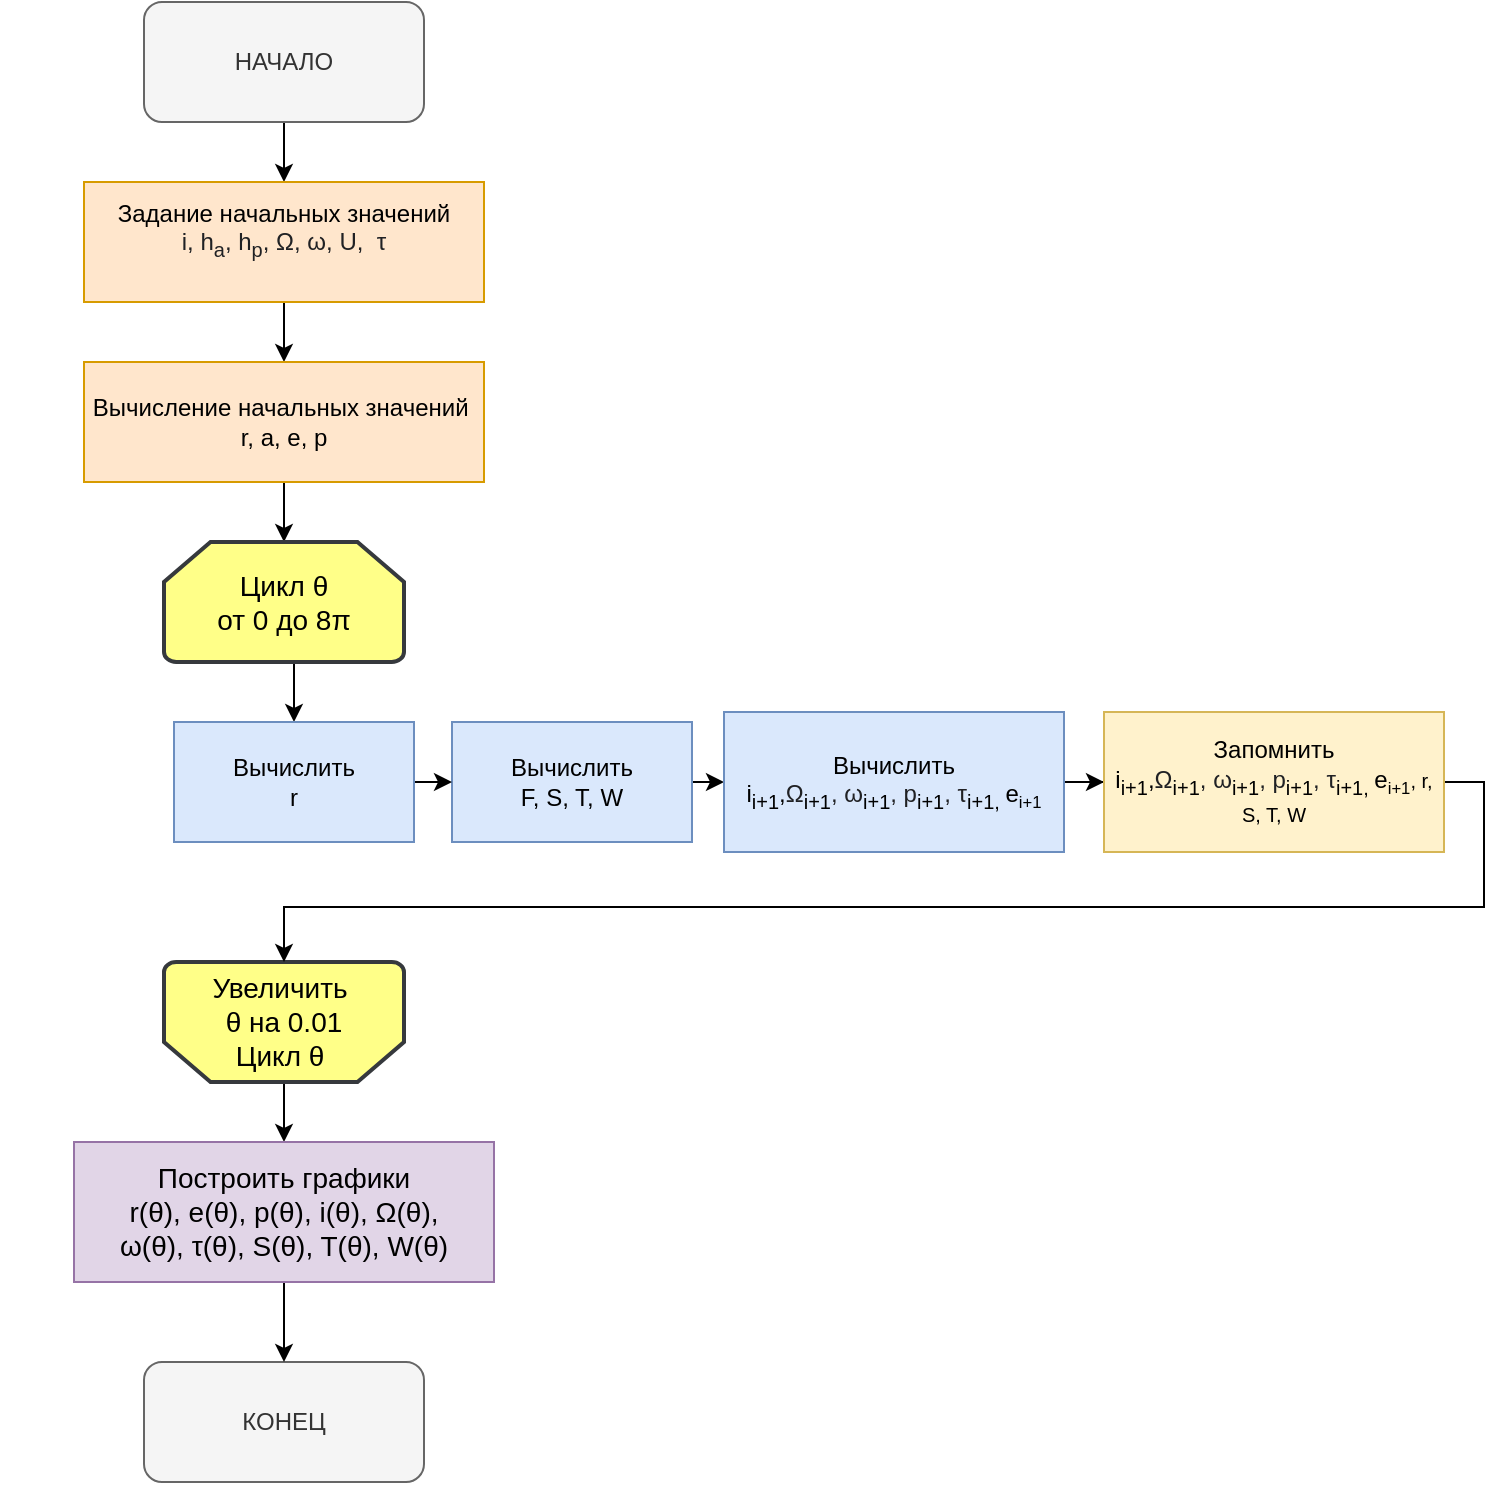 <mxfile version="13.9.9" type="device"><diagram id="4KdcPhjEXVtaW7W8_SUW" name="Страница 1"><mxGraphModel dx="1273" dy="864" grid="1" gridSize="10" guides="1" tooltips="1" connect="1" arrows="1" fold="1" page="1" pageScale="1" pageWidth="1169" pageHeight="827" math="0" shadow="0"><root><mxCell id="0"/><mxCell id="1" parent="0"/><mxCell id="UEOfVtVA-GvJIx1CF0uj-17" style="edgeStyle=orthogonalEdgeStyle;rounded=0;orthogonalLoop=1;jettySize=auto;html=1;exitX=0.5;exitY=1;exitDx=0;exitDy=0;entryX=0.5;entryY=0;entryDx=0;entryDy=0;" edge="1" parent="1" source="UEOfVtVA-GvJIx1CF0uj-3" target="UEOfVtVA-GvJIx1CF0uj-5"><mxGeometry relative="1" as="geometry"/></mxCell><mxCell id="UEOfVtVA-GvJIx1CF0uj-3" value="&lt;font style=&quot;font-size: 12px&quot;&gt;НАЧАЛО&lt;/font&gt;" style="rounded=1;whiteSpace=wrap;html=1;fillColor=#f5f5f5;strokeColor=#666666;fontColor=#333333;" vertex="1" parent="1"><mxGeometry x="370" y="30" width="140" height="60" as="geometry"/></mxCell><mxCell id="UEOfVtVA-GvJIx1CF0uj-4" value="КОНЕЦ" style="rounded=1;whiteSpace=wrap;html=1;fillColor=#f5f5f5;strokeColor=#666666;fontColor=#333333;" vertex="1" parent="1"><mxGeometry x="370" y="710" width="140" height="60" as="geometry"/></mxCell><mxCell id="UEOfVtVA-GvJIx1CF0uj-16" style="edgeStyle=orthogonalEdgeStyle;rounded=0;orthogonalLoop=1;jettySize=auto;html=1;exitX=0.5;exitY=1;exitDx=0;exitDy=0;entryX=0.5;entryY=0;entryDx=0;entryDy=0;" edge="1" parent="1" source="UEOfVtVA-GvJIx1CF0uj-5" target="UEOfVtVA-GvJIx1CF0uj-6"><mxGeometry relative="1" as="geometry"/></mxCell><mxCell id="UEOfVtVA-GvJIx1CF0uj-5" value="&lt;font style=&quot;font-size: 12px&quot;&gt;Задание начальных значений&lt;br&gt;&lt;span style=&quot;background-color: rgb(255 , 230 , 204)&quot;&gt;&lt;span style=&quot;color: rgb(32 , 33 , 36) ; font-family: &amp;#34;arial&amp;#34; , sans-serif ; text-align: left&quot;&gt;i, h&lt;sub&gt;a&lt;/sub&gt;, h&lt;sub&gt;p&lt;/sub&gt;, Ω, ω, U,&amp;nbsp;&amp;nbsp;&lt;/span&gt;&lt;font color=&quot;#202124&quot; face=&quot;arial, sans-serif&quot; style=&quot;font-size: 12px&quot;&gt;τ&lt;/font&gt;&lt;/span&gt;&lt;/font&gt;&lt;p class=&quot;MsoNormal&quot; align=&quot;center&quot; style=&quot;margin-left: 177pt ; text-indent: 35.4pt&quot;&gt;&lt;span style=&quot;font-size: 14pt ; line-height: 107% ; font-family: &amp;#34;times new roman&amp;#34; , serif&quot;&gt;&lt;/span&gt;&lt;/p&gt;&lt;p class=&quot;MsoNormal&quot; align=&quot;center&quot; style=&quot;margin-left: 177pt ; text-indent: 35.4pt&quot;&gt;&lt;span style=&quot;font-size: 14pt ; line-height: 107% ; font-family: &amp;#34;times new roman&amp;#34; , serif&quot;&gt;&lt;/span&gt;&lt;/p&gt;&lt;p class=&quot;MsoNormal&quot; align=&quot;center&quot; style=&quot;margin-left: 177pt ; text-indent: 35.4pt&quot;&gt;&lt;span style=&quot;font-size: 14pt ; line-height: 107% ; font-family: &amp;#34;times new roman&amp;#34; , serif&quot;&gt;&lt;/span&gt;&lt;/p&gt;&lt;p class=&quot;MsoNormal&quot; align=&quot;center&quot; style=&quot;margin-left: 177pt ; text-indent: 35.4pt&quot;&gt;&lt;span style=&quot;font-size: 14pt ; line-height: 107% ; font-family: &amp;#34;times new roman&amp;#34; , serif&quot;&gt;&lt;/span&gt;&lt;/p&gt;&lt;p class=&quot;MsoNormal&quot; align=&quot;center&quot; style=&quot;margin-left: 177pt ; text-indent: 35.4pt&quot;&gt;&lt;span style=&quot;font-size: 14pt ; line-height: 107% ; font-family: &amp;#34;times new roman&amp;#34; , serif&quot;&gt;&lt;/span&gt;&lt;/p&gt;&lt;p class=&quot;MsoNormal&quot; align=&quot;center&quot; style=&quot;margin-left: 177pt ; text-indent: 35.4pt&quot;&gt;&lt;span style=&quot;font-size: 14pt ; line-height: 107% ; font-family: &amp;#34;times new roman&amp;#34; , serif&quot;&gt;&lt;/span&gt;&lt;/p&gt;&lt;p class=&quot;MsoNormal&quot; align=&quot;center&quot; style=&quot;margin-left: 177pt ; text-indent: 35.4pt&quot;&gt;&lt;span style=&quot;font-size: 14pt ; line-height: 107% ; font-family: &amp;#34;times new roman&amp;#34; , serif&quot;&gt;&lt;/span&gt;&lt;/p&gt;" style="rounded=0;whiteSpace=wrap;html=1;horizontal=1;fillColor=#ffe6cc;strokeColor=#d79b00;" vertex="1" parent="1"><mxGeometry x="340" y="120" width="200" height="60" as="geometry"/></mxCell><mxCell id="UEOfVtVA-GvJIx1CF0uj-18" style="edgeStyle=orthogonalEdgeStyle;rounded=0;orthogonalLoop=1;jettySize=auto;html=1;exitX=0.5;exitY=1;exitDx=0;exitDy=0;entryX=0.5;entryY=0;entryDx=0;entryDy=0;entryPerimeter=0;" edge="1" parent="1" source="UEOfVtVA-GvJIx1CF0uj-6" target="UEOfVtVA-GvJIx1CF0uj-7"><mxGeometry relative="1" as="geometry"/></mxCell><mxCell id="UEOfVtVA-GvJIx1CF0uj-6" value="Вычисление начальных значений&amp;nbsp;&lt;br&gt;r, a, e, p" style="rounded=0;whiteSpace=wrap;html=1;fillColor=#ffe6cc;strokeColor=#d79b00;" vertex="1" parent="1"><mxGeometry x="340" y="210" width="200" height="60" as="geometry"/></mxCell><mxCell id="UEOfVtVA-GvJIx1CF0uj-23" style="edgeStyle=orthogonalEdgeStyle;rounded=0;orthogonalLoop=1;jettySize=auto;html=1;exitX=0.5;exitY=1;exitDx=0;exitDy=0;exitPerimeter=0;entryX=0.5;entryY=0;entryDx=0;entryDy=0;" edge="1" parent="1" source="UEOfVtVA-GvJIx1CF0uj-7" target="UEOfVtVA-GvJIx1CF0uj-10"><mxGeometry relative="1" as="geometry"/></mxCell><mxCell id="UEOfVtVA-GvJIx1CF0uj-7" value="&lt;font style=&quot;font-size: 14px ; background-color: rgb(255 , 255 , 136)&quot;&gt;Цикл&amp;nbsp;&lt;span style=&quot;font-family: &amp;#34;arial&amp;#34; , sans-serif ; text-align: left&quot;&gt;θ &lt;br&gt;от 0 до 8&lt;/span&gt;&lt;span style=&quot;font-family: &amp;#34;arial&amp;#34; , sans-serif ; text-align: left&quot;&gt;π&lt;/span&gt;&lt;/font&gt;" style="strokeWidth=2;html=1;shape=mxgraph.flowchart.loop_limit;whiteSpace=wrap;fillColor=#ffff88;strokeColor=#36393d;" vertex="1" parent="1"><mxGeometry x="380" y="300" width="120" height="60" as="geometry"/></mxCell><mxCell id="UEOfVtVA-GvJIx1CF0uj-19" style="edgeStyle=orthogonalEdgeStyle;rounded=0;orthogonalLoop=1;jettySize=auto;html=1;exitX=0.5;exitY=0;exitDx=0;exitDy=0;exitPerimeter=0;entryX=0.5;entryY=0;entryDx=0;entryDy=0;" edge="1" parent="1" source="UEOfVtVA-GvJIx1CF0uj-8" target="UEOfVtVA-GvJIx1CF0uj-14"><mxGeometry relative="1" as="geometry"/></mxCell><mxCell id="UEOfVtVA-GvJIx1CF0uj-8" value="&lt;font style=&quot;font-size: 14px&quot;&gt;Увеличить&amp;nbsp;&lt;br&gt;&lt;span style=&quot;font-family: &amp;#34;arial&amp;#34; , sans-serif ; text-align: left&quot;&gt;θ&amp;nbsp;на 0.01&lt;br&gt;Цикл&amp;nbsp;&lt;/span&gt;&lt;span style=&quot;font-family: &amp;#34;arial&amp;#34; , sans-serif ; text-align: left&quot;&gt;θ&amp;nbsp;&lt;/span&gt;&lt;/font&gt;&lt;span style=&quot;color: rgb(77 , 81 , 86) ; font-family: &amp;#34;arial&amp;#34; , sans-serif ; font-size: 14px ; text-align: left&quot;&gt;&lt;br&gt;&lt;/span&gt;" style="strokeWidth=2;html=1;shape=mxgraph.flowchart.loop_limit;whiteSpace=wrap;rotation=0;horizontal=1;direction=west;fillColor=#ffff88;strokeColor=#36393d;" vertex="1" parent="1"><mxGeometry x="380" y="510" width="120" height="60" as="geometry"/></mxCell><mxCell id="UEOfVtVA-GvJIx1CF0uj-26" style="edgeStyle=orthogonalEdgeStyle;rounded=0;orthogonalLoop=1;jettySize=auto;html=1;exitX=1;exitY=0.5;exitDx=0;exitDy=0;entryX=0;entryY=0.5;entryDx=0;entryDy=0;" edge="1" parent="1" source="UEOfVtVA-GvJIx1CF0uj-9" target="UEOfVtVA-GvJIx1CF0uj-12"><mxGeometry relative="1" as="geometry"/></mxCell><mxCell id="UEOfVtVA-GvJIx1CF0uj-9" value="&lt;font style=&quot;font-size: 12px&quot;&gt;Вычислить &lt;br&gt;F, S, T, W&lt;/font&gt;" style="rounded=0;whiteSpace=wrap;html=1;fillColor=#dae8fc;strokeColor=#6c8ebf;" vertex="1" parent="1"><mxGeometry x="524" y="390" width="120" height="60" as="geometry"/></mxCell><mxCell id="UEOfVtVA-GvJIx1CF0uj-25" style="edgeStyle=orthogonalEdgeStyle;rounded=0;orthogonalLoop=1;jettySize=auto;html=1;exitX=1;exitY=0.5;exitDx=0;exitDy=0;entryX=0;entryY=0.5;entryDx=0;entryDy=0;" edge="1" parent="1" source="UEOfVtVA-GvJIx1CF0uj-10" target="UEOfVtVA-GvJIx1CF0uj-9"><mxGeometry relative="1" as="geometry"/></mxCell><mxCell id="UEOfVtVA-GvJIx1CF0uj-10" value="&lt;font style=&quot;font-size: 12px&quot;&gt;Вычислить &lt;br&gt;r&lt;/font&gt;" style="rounded=0;whiteSpace=wrap;html=1;fillColor=#dae8fc;strokeColor=#6c8ebf;" vertex="1" parent="1"><mxGeometry x="385" y="390" width="120" height="60" as="geometry"/></mxCell><mxCell id="UEOfVtVA-GvJIx1CF0uj-27" style="edgeStyle=orthogonalEdgeStyle;rounded=0;orthogonalLoop=1;jettySize=auto;html=1;exitX=1;exitY=0.5;exitDx=0;exitDy=0;" edge="1" parent="1" source="UEOfVtVA-GvJIx1CF0uj-12" target="UEOfVtVA-GvJIx1CF0uj-13"><mxGeometry relative="1" as="geometry"/></mxCell><mxCell id="UEOfVtVA-GvJIx1CF0uj-12" value="&lt;span style=&quot;background-color: rgb(218 , 232 , 252)&quot;&gt;&lt;font style=&quot;font-size: 12px&quot;&gt;&lt;font style=&quot;font-size: 12px&quot;&gt;Вычислить &lt;br&gt;i&lt;sub&gt;i+1&lt;/sub&gt;,&lt;span style=&quot;color: rgb(32 , 33 , 36) ; font-family: &amp;#34;arial&amp;#34; , sans-serif ; text-align: left&quot;&gt;Ω&lt;/span&gt;&lt;sub&gt;i+1&lt;/sub&gt;&lt;span style=&quot;color: rgb(32 , 33 , 36) ; font-family: &amp;#34;arial&amp;#34; , sans-serif ; text-align: left&quot;&gt;, ω&lt;/span&gt;&lt;sub&gt;i+1&lt;/sub&gt;&lt;span style=&quot;color: rgb(32 , 33 , 36) ; font-family: &amp;#34;arial&amp;#34; , sans-serif ; text-align: left&quot;&gt;, p&lt;/span&gt;&lt;sub&gt;i+1&lt;/sub&gt;&lt;span style=&quot;color: rgb(32 , 33 , 36) ; font-family: &amp;#34;arial&amp;#34; , sans-serif ; text-align: left&quot;&gt;,&amp;nbsp;&lt;/span&gt;&lt;font color=&quot;#202124&quot; face=&quot;arial, sans-serif&quot; style=&quot;font-size: 12px&quot;&gt;τ&lt;/font&gt;&lt;/font&gt;&lt;sub&gt;i+1, &lt;/sub&gt;e&lt;/font&gt;&lt;span style=&quot;font-size: 10px&quot;&gt;&lt;sub&gt;i+1&lt;/sub&gt;&lt;/span&gt;&lt;/span&gt;" style="rounded=0;whiteSpace=wrap;html=1;fillColor=#dae8fc;strokeColor=#6c8ebf;" vertex="1" parent="1"><mxGeometry x="660" y="385" width="170" height="70" as="geometry"/></mxCell><mxCell id="UEOfVtVA-GvJIx1CF0uj-28" style="edgeStyle=orthogonalEdgeStyle;rounded=0;orthogonalLoop=1;jettySize=auto;html=1;exitX=1;exitY=0.5;exitDx=0;exitDy=0;entryX=0.5;entryY=1;entryDx=0;entryDy=0;entryPerimeter=0;" edge="1" parent="1" source="UEOfVtVA-GvJIx1CF0uj-13" target="UEOfVtVA-GvJIx1CF0uj-8"><mxGeometry relative="1" as="geometry"/></mxCell><mxCell id="UEOfVtVA-GvJIx1CF0uj-13" value="&lt;span style=&quot;background-color: rgb(255 , 242 , 204)&quot;&gt;&lt;font style=&quot;font-size: 12px&quot;&gt;&lt;font style=&quot;font-size: 12px&quot;&gt;Запомнить&lt;br&gt;i&lt;sub&gt;i+1&lt;/sub&gt;,&lt;span style=&quot;color: rgb(32 , 33 , 36) ; font-family: &amp;#34;arial&amp;#34; , sans-serif ; text-align: left&quot;&gt;Ω&lt;/span&gt;&lt;sub&gt;i+1&lt;/sub&gt;&lt;span style=&quot;color: rgb(32 , 33 , 36) ; font-family: &amp;#34;arial&amp;#34; , sans-serif ; text-align: left&quot;&gt;, ω&lt;/span&gt;&lt;sub&gt;i+1&lt;/sub&gt;&lt;span style=&quot;color: rgb(32 , 33 , 36) ; font-family: &amp;#34;arial&amp;#34; , sans-serif ; text-align: left&quot;&gt;, p&lt;/span&gt;&lt;sub&gt;i+1&lt;/sub&gt;&lt;span style=&quot;color: rgb(32 , 33 , 36) ; font-family: &amp;#34;arial&amp;#34; , sans-serif ; text-align: left&quot;&gt;,&amp;nbsp;&lt;/span&gt;&lt;font color=&quot;#202124&quot; face=&quot;arial, sans-serif&quot; style=&quot;font-size: 12px&quot;&gt;τ&lt;/font&gt;&lt;/font&gt;&lt;sub&gt;i+1, &lt;/sub&gt;e&lt;/font&gt;&lt;span style=&quot;font-size: 10px&quot;&gt;&lt;sub&gt;i+1&lt;/sub&gt;, r, S, T, W&lt;/span&gt;&lt;/span&gt;" style="rounded=0;whiteSpace=wrap;html=1;fillColor=#fff2cc;strokeColor=#d6b656;" vertex="1" parent="1"><mxGeometry x="850" y="385" width="170" height="70" as="geometry"/></mxCell><mxCell id="UEOfVtVA-GvJIx1CF0uj-20" style="edgeStyle=orthogonalEdgeStyle;rounded=0;orthogonalLoop=1;jettySize=auto;html=1;exitX=0.5;exitY=1;exitDx=0;exitDy=0;entryX=0.5;entryY=0;entryDx=0;entryDy=0;" edge="1" parent="1" source="UEOfVtVA-GvJIx1CF0uj-14" target="UEOfVtVA-GvJIx1CF0uj-4"><mxGeometry relative="1" as="geometry"/></mxCell><mxCell id="UEOfVtVA-GvJIx1CF0uj-14" value="&lt;font style=&quot;font-size: 14px&quot;&gt;&lt;font style=&quot;font-size: 14px&quot;&gt;&lt;span style=&quot;background-color: rgb(225 , 213 , 231)&quot;&gt;Построить графики&lt;br&gt;r(&lt;span style=&quot;font-family: &amp;#34;arial&amp;#34; , sans-serif&quot;&gt;θ),&amp;nbsp;&lt;/span&gt;e(&lt;span style=&quot;font-family: &amp;#34;arial&amp;#34; , sans-serif ; text-align: left&quot;&gt;θ&lt;/span&gt;),&lt;span style=&quot;font-family: &amp;#34;arial&amp;#34; , sans-serif&quot;&gt;&amp;nbsp;&lt;/span&gt;&lt;span style=&quot;font-family: &amp;#34;arial&amp;#34; , sans-serif ; text-align: left&quot;&gt;p&lt;/span&gt;&lt;span style=&quot;text-align: left&quot;&gt;(&lt;/span&gt;&lt;span style=&quot;font-family: &amp;#34;arial&amp;#34; , sans-serif ; text-align: left&quot;&gt;θ&lt;/span&gt;&lt;span style=&quot;text-align: left&quot;&gt;)&lt;/span&gt;&lt;span style=&quot;font-family: &amp;#34;arial&amp;#34; , sans-serif ; text-align: left&quot;&gt;,&amp;nbsp;&lt;/span&gt;i&lt;span&gt;(&lt;/span&gt;&lt;span style=&quot;font-family: &amp;#34;arial&amp;#34; , sans-serif ; text-align: left&quot;&gt;θ&lt;/span&gt;&lt;span&gt;)&lt;/span&gt;,&amp;nbsp;&lt;span style=&quot;font-family: &amp;#34;arial&amp;#34; , sans-serif ; text-align: left&quot;&gt;Ω&lt;/span&gt;&lt;span&gt;(&lt;/span&gt;&lt;span style=&quot;font-family: &amp;#34;arial&amp;#34; , sans-serif ; text-align: left&quot;&gt;θ&lt;/span&gt;&lt;span&gt;)&lt;/span&gt;&lt;span style=&quot;font-family: &amp;#34;arial&amp;#34; , sans-serif ; text-align: left&quot;&gt;, ω(&lt;/span&gt;&lt;span style=&quot;font-family: &amp;#34;arial&amp;#34; , sans-serif ; text-align: left&quot;&gt;θ&lt;/span&gt;&lt;span style=&quot;font-family: &amp;#34;arial&amp;#34; , sans-serif ; text-align: left&quot;&gt;)&lt;/span&gt;&lt;span style=&quot;font-family: &amp;#34;arial&amp;#34; , sans-serif ; text-align: left&quot;&gt;,&lt;/span&gt;&lt;span style=&quot;font-family: &amp;#34;arial&amp;#34; , sans-serif ; text-align: left&quot;&gt;&amp;nbsp;&lt;/span&gt;&lt;font&gt;τ&lt;/font&gt;&lt;span&gt;(&lt;/span&gt;&lt;span style=&quot;font-family: &amp;#34;arial&amp;#34; , sans-serif ; text-align: left&quot;&gt;θ&lt;/span&gt;&lt;font&gt;&lt;span&gt;), S(&lt;/span&gt;&lt;/font&gt;&lt;span style=&quot;font-family: &amp;#34;arial&amp;#34; , sans-serif ; text-align: left&quot;&gt;θ), T(&lt;/span&gt;&lt;span style=&quot;font-family: &amp;#34;arial&amp;#34; , sans-serif ; text-align: left&quot;&gt;θ), W(&lt;/span&gt;&lt;span style=&quot;font-family: &amp;#34;arial&amp;#34; , sans-serif ; text-align: left&quot;&gt;θ)&lt;/span&gt;&lt;/span&gt;&lt;span style=&quot;color: rgb(77 , 81 , 86) ; font-family: &amp;#34;arial&amp;#34; , sans-serif ; text-align: left ; background-color: rgb(255 , 255 , 255)&quot;&gt;&lt;br&gt;&lt;/span&gt;&lt;/font&gt;&lt;/font&gt;" style="rounded=0;whiteSpace=wrap;html=1;fillColor=#e1d5e7;strokeColor=#9673a6;" vertex="1" parent="1"><mxGeometry x="335" y="600" width="210" height="70" as="geometry"/></mxCell></root></mxGraphModel></diagram></mxfile>